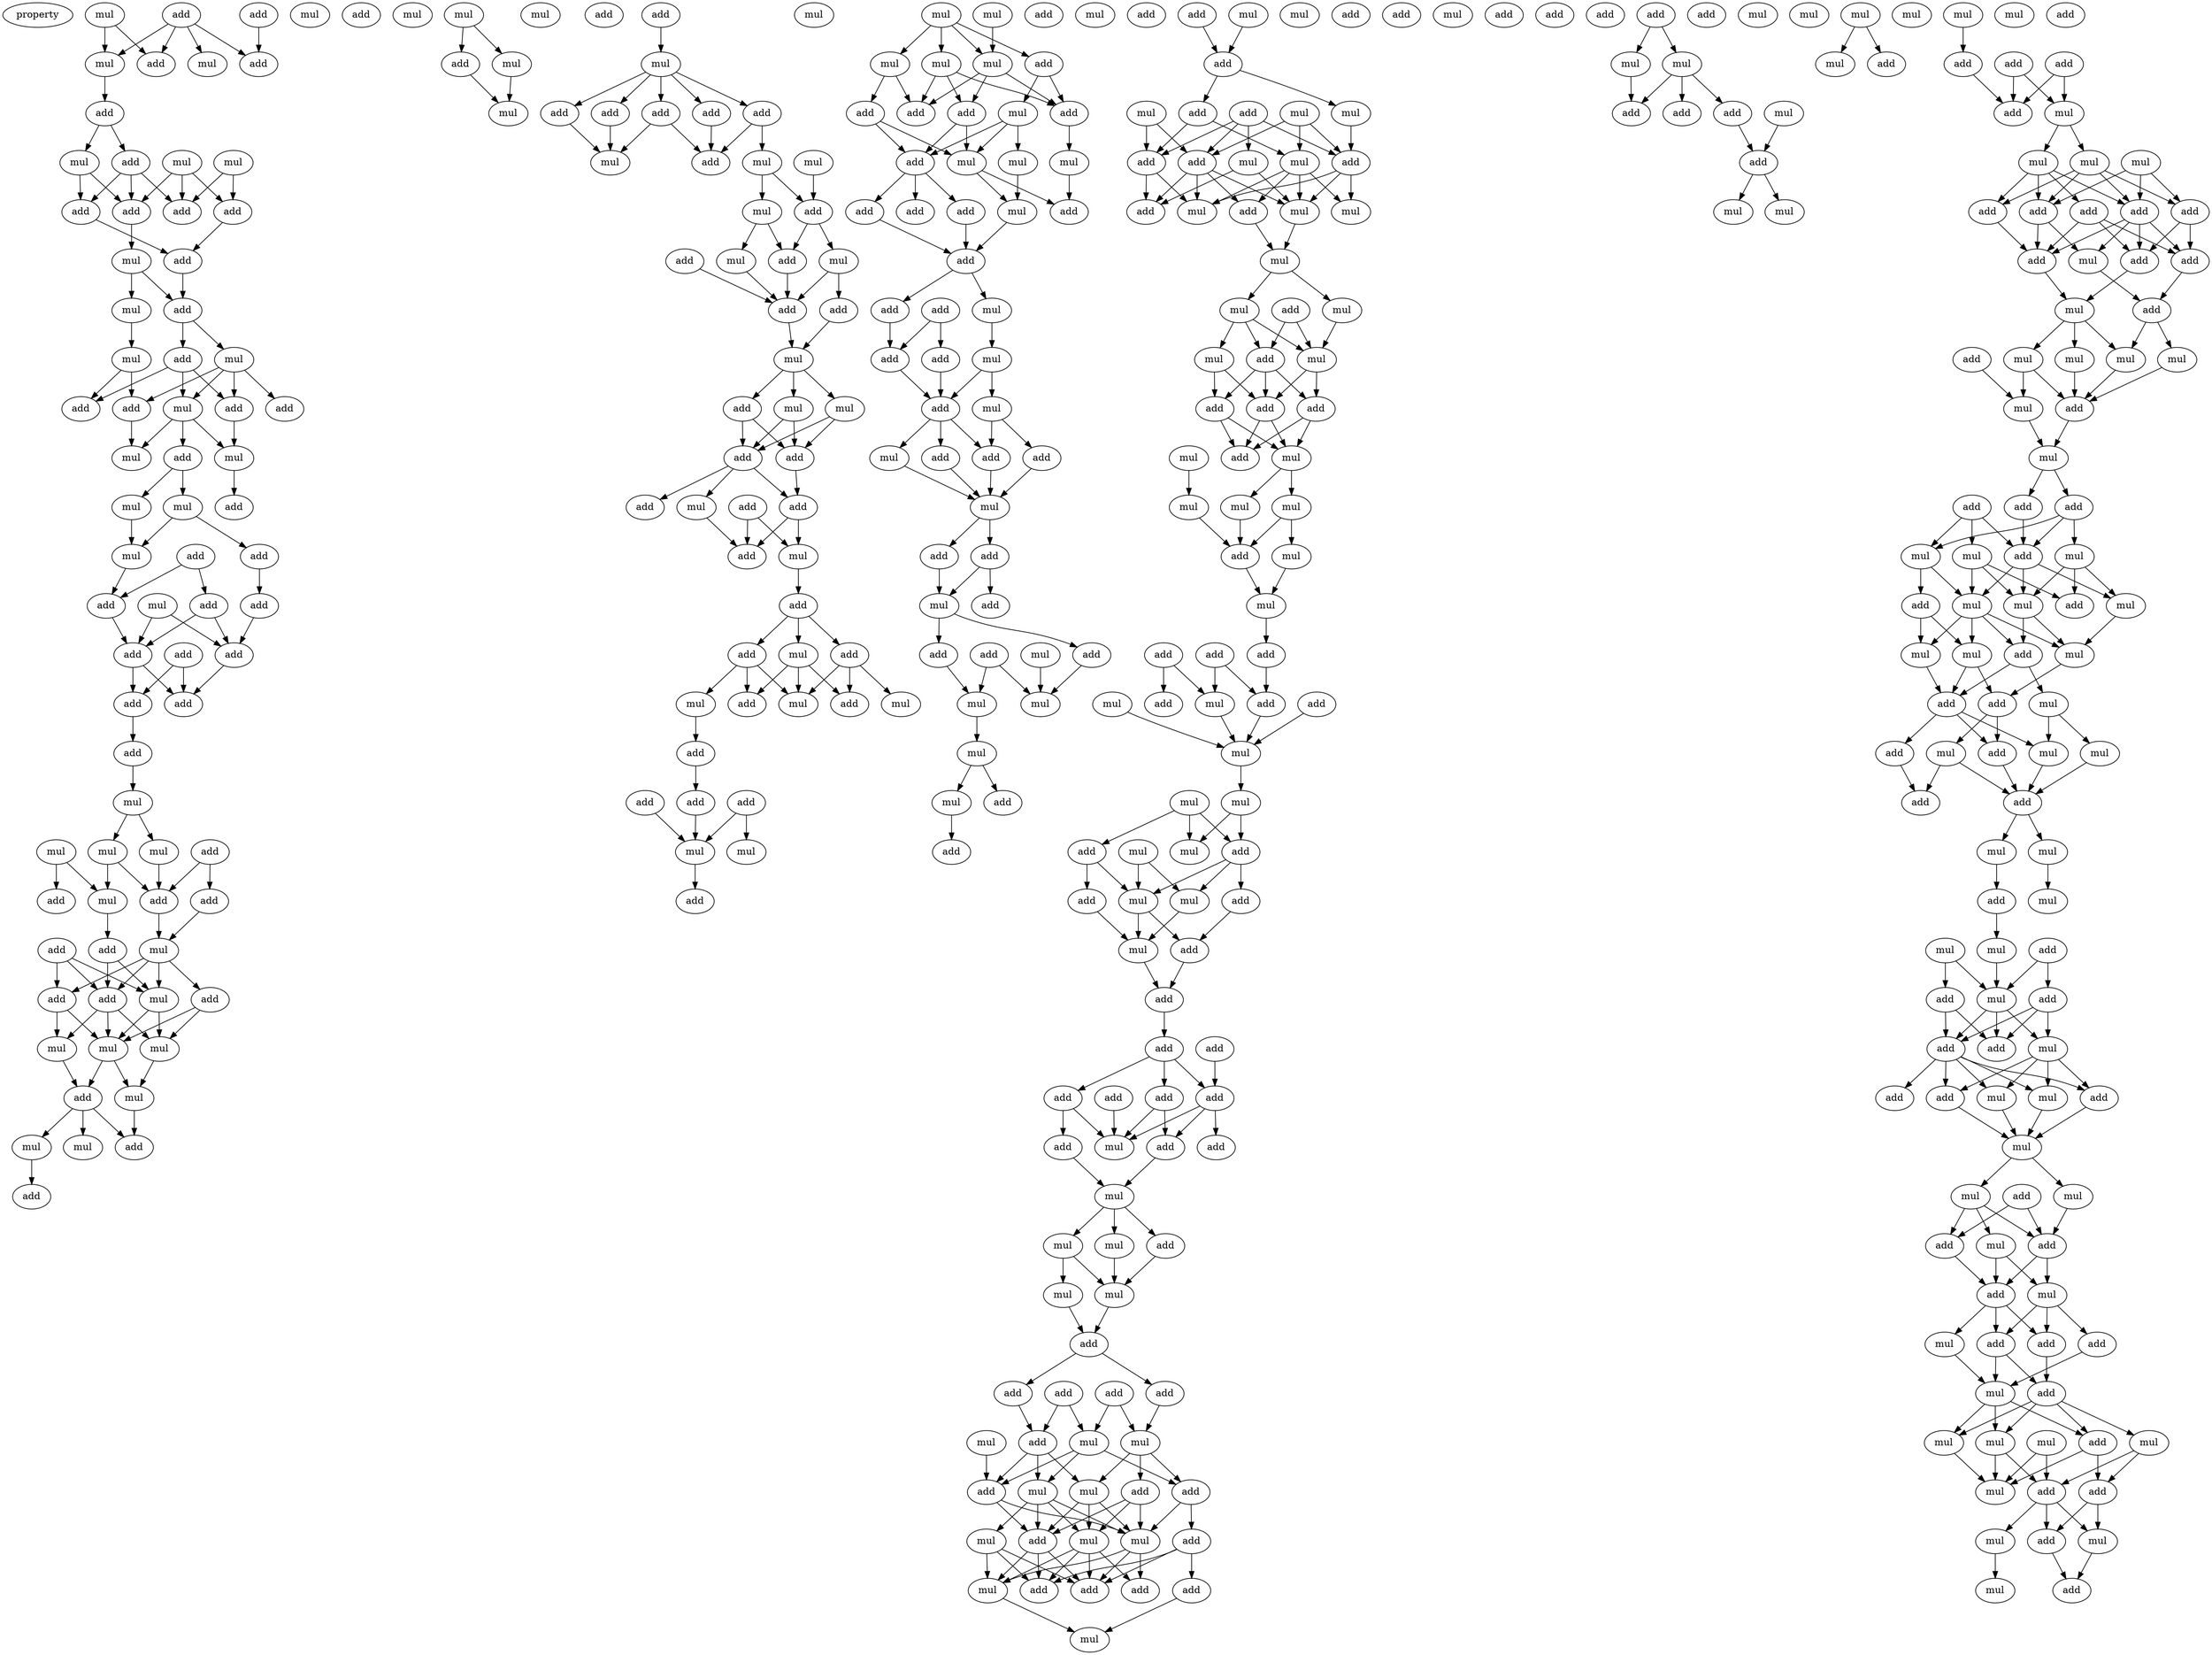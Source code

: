 digraph {
    node [fontcolor=black]
    property [mul=2,lf=1.3]
    0 [ label = mul ];
    1 [ label = add ];
    2 [ label = add ];
    3 [ label = mul ];
    4 [ label = mul ];
    5 [ label = add ];
    6 [ label = mul ];
    7 [ label = add ];
    8 [ label = add ];
    9 [ label = add ];
    10 [ label = mul ];
    11 [ label = add ];
    12 [ label = mul ];
    13 [ label = mul ];
    14 [ label = add ];
    15 [ label = add ];
    16 [ label = add ];
    17 [ label = add ];
    18 [ label = add ];
    19 [ label = mul ];
    20 [ label = mul ];
    21 [ label = add ];
    22 [ label = mul ];
    23 [ label = add ];
    24 [ label = mul ];
    25 [ label = add ];
    26 [ label = mul ];
    27 [ label = add ];
    28 [ label = add ];
    29 [ label = add ];
    30 [ label = mul ];
    31 [ label = mul ];
    32 [ label = add ];
    33 [ label = add ];
    34 [ label = mul ];
    35 [ label = mul ];
    36 [ label = add ];
    37 [ label = mul ];
    38 [ label = add ];
    39 [ label = add ];
    40 [ label = add ];
    41 [ label = mul ];
    42 [ label = add ];
    43 [ label = add ];
    44 [ label = add ];
    45 [ label = add ];
    46 [ label = add ];
    47 [ label = add ];
    48 [ label = add ];
    49 [ label = mul ];
    50 [ label = mul ];
    51 [ label = add ];
    52 [ label = mul ];
    53 [ label = mul ];
    54 [ label = add ];
    55 [ label = add ];
    56 [ label = add ];
    57 [ label = mul ];
    58 [ label = mul ];
    59 [ label = add ];
    60 [ label = add ];
    61 [ label = mul ];
    62 [ label = add ];
    63 [ label = add ];
    64 [ label = add ];
    65 [ label = mul ];
    66 [ label = mul ];
    67 [ label = mul ];
    68 [ label = mul ];
    69 [ label = add ];
    70 [ label = mul ];
    71 [ label = mul ];
    72 [ label = add ];
    73 [ label = add ];
    74 [ label = mul ];
    75 [ label = mul ];
    76 [ label = add ];
    77 [ label = mul ];
    78 [ label = mul ];
    79 [ label = add ];
    80 [ label = mul ];
    81 [ label = add ];
    82 [ label = mul ];
    83 [ label = add ];
    84 [ label = add ];
    85 [ label = add ];
    86 [ label = add ];
    87 [ label = add ];
    88 [ label = mul ];
    89 [ label = mul ];
    90 [ label = add ];
    91 [ label = mul ];
    92 [ label = mul ];
    93 [ label = add ];
    94 [ label = add ];
    95 [ label = add ];
    96 [ label = mul ];
    97 [ label = mul ];
    98 [ label = add ];
    99 [ label = add ];
    100 [ label = mul ];
    101 [ label = add ];
    102 [ label = mul ];
    103 [ label = mul ];
    104 [ label = add ];
    105 [ label = add ];
    106 [ label = add ];
    107 [ label = mul ];
    108 [ label = add ];
    109 [ label = add ];
    110 [ label = add ];
    111 [ label = mul ];
    112 [ label = add ];
    113 [ label = mul ];
    114 [ label = add ];
    115 [ label = add ];
    116 [ label = mul ];
    117 [ label = add ];
    118 [ label = add ];
    119 [ label = mul ];
    120 [ label = mul ];
    121 [ label = add ];
    122 [ label = add ];
    123 [ label = add ];
    124 [ label = add ];
    125 [ label = mul ];
    126 [ label = mul ];
    127 [ label = mul ];
    128 [ label = add ];
    129 [ label = mul ];
    130 [ label = mul ];
    131 [ label = add ];
    132 [ label = mul ];
    133 [ label = mul ];
    134 [ label = mul ];
    135 [ label = add ];
    136 [ label = add ];
    137 [ label = mul ];
    138 [ label = add ];
    139 [ label = add ];
    140 [ label = mul ];
    141 [ label = mul ];
    142 [ label = add ];
    143 [ label = mul ];
    144 [ label = add ];
    145 [ label = add ];
    146 [ label = add ];
    147 [ label = mul ];
    148 [ label = add ];
    149 [ label = add ];
    150 [ label = add ];
    151 [ label = add ];
    152 [ label = mul ];
    153 [ label = add ];
    154 [ label = add ];
    155 [ label = add ];
    156 [ label = mul ];
    157 [ label = add ];
    158 [ label = mul ];
    159 [ label = mul ];
    160 [ label = add ];
    161 [ label = add ];
    162 [ label = add ];
    163 [ label = mul ];
    164 [ label = mul ];
    165 [ label = add ];
    166 [ label = add ];
    167 [ label = add ];
    168 [ label = mul ];
    169 [ label = add ];
    170 [ label = mul ];
    171 [ label = add ];
    172 [ label = add ];
    173 [ label = add ];
    174 [ label = mul ];
    175 [ label = mul ];
    176 [ label = mul ];
    177 [ label = mul ];
    178 [ label = add ];
    179 [ label = add ];
    180 [ label = mul ];
    181 [ label = add ];
    182 [ label = add ];
    183 [ label = mul ];
    184 [ label = mul ];
    185 [ label = add ];
    186 [ label = mul ];
    187 [ label = add ];
    188 [ label = add ];
    189 [ label = mul ];
    190 [ label = add ];
    191 [ label = add ];
    192 [ label = mul ];
    193 [ label = mul ];
    194 [ label = mul ];
    195 [ label = mul ];
    196 [ label = add ];
    197 [ label = add ];
    198 [ label = mul ];
    199 [ label = mul ];
    200 [ label = add ];
    201 [ label = mul ];
    202 [ label = add ];
    203 [ label = mul ];
    204 [ label = mul ];
    205 [ label = mul ];
    206 [ label = add ];
    207 [ label = add ];
    208 [ label = add ];
    209 [ label = add ];
    210 [ label = mul ];
    211 [ label = add ];
    212 [ label = mul ];
    213 [ label = mul ];
    214 [ label = mul ];
    215 [ label = mul ];
    216 [ label = add ];
    217 [ label = add ];
    218 [ label = mul ];
    219 [ label = mul ];
    220 [ label = add ];
    221 [ label = add ];
    222 [ label = add ];
    223 [ label = add ];
    224 [ label = add ];
    225 [ label = mul ];
    226 [ label = mul ];
    227 [ label = add ];
    228 [ label = mul ];
    229 [ label = mul ];
    230 [ label = mul ];
    231 [ label = mul ];
    232 [ label = add ];
    233 [ label = mul ];
    234 [ label = add ];
    235 [ label = mul ];
    236 [ label = mul ];
    237 [ label = add ];
    238 [ label = add ];
    239 [ label = mul ];
    240 [ label = add ];
    241 [ label = add ];
    242 [ label = mul ];
    243 [ label = add ];
    244 [ label = add ];
    245 [ label = add ];
    246 [ label = add ];
    247 [ label = add ];
    248 [ label = add ];
    249 [ label = add ];
    250 [ label = add ];
    251 [ label = add ];
    252 [ label = add ];
    253 [ label = mul ];
    254 [ label = mul ];
    255 [ label = add ];
    256 [ label = mul ];
    257 [ label = add ];
    258 [ label = add ];
    259 [ label = mul ];
    260 [ label = mul ];
    261 [ label = mul ];
    262 [ label = add ];
    263 [ label = add ];
    264 [ label = add ];
    265 [ label = add ];
    266 [ label = add ];
    267 [ label = add ];
    268 [ label = mul ];
    269 [ label = mul ];
    270 [ label = mul ];
    271 [ label = add ];
    272 [ label = mul ];
    273 [ label = add ];
    274 [ label = mul ];
    275 [ label = add ];
    276 [ label = add ];
    277 [ label = add ];
    278 [ label = mul ];
    279 [ label = mul ];
    280 [ label = mul ];
    281 [ label = add ];
    282 [ label = add ];
    283 [ label = add ];
    284 [ label = add ];
    285 [ label = mul ];
    286 [ label = add ];
    287 [ label = mul ];
    288 [ label = mul ];
    289 [ label = mul ];
    290 [ label = add ];
    291 [ label = add ];
    292 [ label = mul ];
    293 [ label = add ];
    294 [ label = add ];
    295 [ label = add ];
    296 [ label = mul ];
    297 [ label = mul ];
    298 [ label = mul ];
    299 [ label = mul ];
    300 [ label = mul ];
    301 [ label = mul ];
    302 [ label = add ];
    303 [ label = mul ];
    304 [ label = mul ];
    305 [ label = mul ];
    306 [ label = add ];
    307 [ label = add ];
    308 [ label = add ];
    309 [ label = add ];
    310 [ label = mul ];
    311 [ label = mul ];
    312 [ label = mul ];
    313 [ label = mul ];
    314 [ label = add ];
    315 [ label = add ];
    316 [ label = add ];
    317 [ label = add ];
    318 [ label = add ];
    319 [ label = add ];
    320 [ label = add ];
    321 [ label = add ];
    322 [ label = mul ];
    323 [ label = add ];
    324 [ label = mul ];
    325 [ label = mul ];
    326 [ label = mul ];
    327 [ label = mul ];
    328 [ label = add ];
    329 [ label = mul ];
    330 [ label = mul ];
    331 [ label = add ];
    332 [ label = mul ];
    333 [ label = add ];
    334 [ label = add ];
    335 [ label = add ];
    336 [ label = mul ];
    337 [ label = mul ];
    338 [ label = add ];
    339 [ label = mul ];
    340 [ label = add ];
    341 [ label = mul ];
    342 [ label = add ];
    343 [ label = mul ];
    344 [ label = mul ];
    345 [ label = mul ];
    346 [ label = add ];
    347 [ label = mul ];
    348 [ label = mul ];
    349 [ label = add ];
    350 [ label = add ];
    351 [ label = mul ];
    352 [ label = add ];
    353 [ label = mul ];
    354 [ label = mul ];
    355 [ label = add ];
    356 [ label = mul ];
    357 [ label = add ];
    358 [ label = add ];
    359 [ label = mul ];
    360 [ label = mul ];
    361 [ label = mul ];
    362 [ label = add ];
    363 [ label = mul ];
    364 [ label = mul ];
    365 [ label = add ];
    366 [ label = add ];
    367 [ label = add ];
    368 [ label = mul ];
    369 [ label = add ];
    370 [ label = add ];
    371 [ label = mul ];
    372 [ label = add ];
    373 [ label = add ];
    374 [ label = mul ];
    375 [ label = mul ];
    376 [ label = add ];
    377 [ label = mul ];
    378 [ label = mul ];
    379 [ label = mul ];
    380 [ label = add ];
    381 [ label = add ];
    382 [ label = add ];
    383 [ label = add ];
    384 [ label = mul ];
    385 [ label = add ];
    386 [ label = mul ];
    387 [ label = mul ];
    388 [ label = add ];
    389 [ label = add ];
    390 [ label = add ];
    391 [ label = add ];
    392 [ label = mul ];
    393 [ label = add ];
    394 [ label = mul ];
    395 [ label = mul ];
    396 [ label = mul ];
    397 [ label = mul ];
    398 [ label = mul ];
    399 [ label = add ];
    400 [ label = add ];
    401 [ label = mul ];
    402 [ label = mul ];
    403 [ label = add ];
    404 [ label = mul ];
    405 [ label = add ];
    0 -> 3 [ name = 0 ];
    0 -> 7 [ name = 1 ];
    1 -> 3 [ name = 2 ];
    1 -> 4 [ name = 3 ];
    1 -> 5 [ name = 4 ];
    1 -> 7 [ name = 5 ];
    2 -> 5 [ name = 6 ];
    3 -> 8 [ name = 7 ];
    8 -> 9 [ name = 8 ];
    8 -> 10 [ name = 9 ];
    9 -> 14 [ name = 10 ];
    9 -> 15 [ name = 11 ];
    9 -> 17 [ name = 12 ];
    10 -> 14 [ name = 13 ];
    10 -> 17 [ name = 14 ];
    12 -> 15 [ name = 15 ];
    12 -> 16 [ name = 16 ];
    12 -> 17 [ name = 17 ];
    13 -> 15 [ name = 18 ];
    13 -> 16 [ name = 19 ];
    14 -> 18 [ name = 20 ];
    16 -> 18 [ name = 21 ];
    17 -> 19 [ name = 22 ];
    18 -> 21 [ name = 23 ];
    19 -> 20 [ name = 24 ];
    19 -> 21 [ name = 25 ];
    20 -> 22 [ name = 26 ];
    21 -> 23 [ name = 27 ];
    21 -> 24 [ name = 28 ];
    22 -> 27 [ name = 29 ];
    22 -> 29 [ name = 30 ];
    23 -> 26 [ name = 31 ];
    23 -> 27 [ name = 32 ];
    23 -> 28 [ name = 33 ];
    24 -> 25 [ name = 34 ];
    24 -> 26 [ name = 35 ];
    24 -> 28 [ name = 36 ];
    24 -> 29 [ name = 37 ];
    26 -> 30 [ name = 38 ];
    26 -> 31 [ name = 39 ];
    26 -> 32 [ name = 40 ];
    28 -> 30 [ name = 41 ];
    29 -> 31 [ name = 42 ];
    30 -> 33 [ name = 43 ];
    32 -> 34 [ name = 44 ];
    32 -> 35 [ name = 45 ];
    34 -> 37 [ name = 46 ];
    35 -> 37 [ name = 47 ];
    35 -> 38 [ name = 48 ];
    36 -> 39 [ name = 49 ];
    36 -> 42 [ name = 50 ];
    37 -> 42 [ name = 51 ];
    38 -> 40 [ name = 52 ];
    39 -> 44 [ name = 53 ];
    39 -> 45 [ name = 54 ];
    40 -> 44 [ name = 55 ];
    41 -> 44 [ name = 56 ];
    41 -> 45 [ name = 57 ];
    42 -> 45 [ name = 58 ];
    43 -> 46 [ name = 59 ];
    43 -> 47 [ name = 60 ];
    44 -> 47 [ name = 61 ];
    45 -> 46 [ name = 62 ];
    45 -> 47 [ name = 63 ];
    46 -> 48 [ name = 64 ];
    48 -> 49 [ name = 65 ];
    49 -> 50 [ name = 66 ];
    49 -> 52 [ name = 67 ];
    50 -> 56 [ name = 68 ];
    50 -> 57 [ name = 69 ];
    51 -> 55 [ name = 70 ];
    51 -> 56 [ name = 71 ];
    52 -> 56 [ name = 72 ];
    53 -> 54 [ name = 73 ];
    53 -> 57 [ name = 74 ];
    55 -> 58 [ name = 75 ];
    56 -> 58 [ name = 76 ];
    57 -> 60 [ name = 77 ];
    58 -> 61 [ name = 78 ];
    58 -> 62 [ name = 79 ];
    58 -> 63 [ name = 80 ];
    58 -> 64 [ name = 81 ];
    59 -> 61 [ name = 82 ];
    59 -> 62 [ name = 83 ];
    59 -> 64 [ name = 84 ];
    60 -> 61 [ name = 85 ];
    60 -> 62 [ name = 86 ];
    61 -> 65 [ name = 87 ];
    61 -> 66 [ name = 88 ];
    62 -> 65 [ name = 89 ];
    62 -> 66 [ name = 90 ];
    62 -> 67 [ name = 91 ];
    63 -> 65 [ name = 92 ];
    63 -> 66 [ name = 93 ];
    64 -> 65 [ name = 94 ];
    64 -> 67 [ name = 95 ];
    65 -> 68 [ name = 96 ];
    65 -> 69 [ name = 97 ];
    66 -> 68 [ name = 98 ];
    67 -> 69 [ name = 99 ];
    68 -> 72 [ name = 100 ];
    69 -> 70 [ name = 101 ];
    69 -> 71 [ name = 102 ];
    69 -> 72 [ name = 103 ];
    71 -> 73 [ name = 104 ];
    75 -> 76 [ name = 105 ];
    75 -> 77 [ name = 106 ];
    76 -> 80 [ name = 107 ];
    77 -> 80 [ name = 108 ];
    81 -> 82 [ name = 109 ];
    82 -> 83 [ name = 110 ];
    82 -> 84 [ name = 111 ];
    82 -> 85 [ name = 112 ];
    82 -> 86 [ name = 113 ];
    82 -> 87 [ name = 114 ];
    83 -> 89 [ name = 115 ];
    84 -> 90 [ name = 116 ];
    85 -> 89 [ name = 117 ];
    85 -> 90 [ name = 118 ];
    86 -> 89 [ name = 119 ];
    87 -> 90 [ name = 120 ];
    87 -> 91 [ name = 121 ];
    88 -> 93 [ name = 122 ];
    91 -> 92 [ name = 123 ];
    91 -> 93 [ name = 124 ];
    92 -> 95 [ name = 125 ];
    92 -> 97 [ name = 126 ];
    93 -> 95 [ name = 127 ];
    93 -> 96 [ name = 128 ];
    94 -> 98 [ name = 129 ];
    95 -> 98 [ name = 130 ];
    96 -> 98 [ name = 131 ];
    96 -> 99 [ name = 132 ];
    97 -> 98 [ name = 133 ];
    98 -> 100 [ name = 134 ];
    99 -> 100 [ name = 135 ];
    100 -> 101 [ name = 136 ];
    100 -> 102 [ name = 137 ];
    100 -> 103 [ name = 138 ];
    101 -> 104 [ name = 139 ];
    101 -> 105 [ name = 140 ];
    102 -> 104 [ name = 141 ];
    102 -> 105 [ name = 142 ];
    103 -> 104 [ name = 143 ];
    103 -> 105 [ name = 144 ];
    104 -> 106 [ name = 145 ];
    104 -> 107 [ name = 146 ];
    104 -> 109 [ name = 147 ];
    105 -> 109 [ name = 148 ];
    107 -> 110 [ name = 149 ];
    108 -> 110 [ name = 150 ];
    108 -> 111 [ name = 151 ];
    109 -> 110 [ name = 152 ];
    109 -> 111 [ name = 153 ];
    111 -> 112 [ name = 154 ];
    112 -> 113 [ name = 155 ];
    112 -> 114 [ name = 156 ];
    112 -> 115 [ name = 157 ];
    113 -> 117 [ name = 158 ];
    113 -> 118 [ name = 159 ];
    113 -> 120 [ name = 160 ];
    114 -> 116 [ name = 161 ];
    114 -> 118 [ name = 162 ];
    114 -> 120 [ name = 163 ];
    115 -> 117 [ name = 164 ];
    115 -> 119 [ name = 165 ];
    115 -> 120 [ name = 166 ];
    119 -> 121 [ name = 167 ];
    121 -> 123 [ name = 168 ];
    122 -> 125 [ name = 169 ];
    122 -> 126 [ name = 170 ];
    123 -> 126 [ name = 171 ];
    124 -> 126 [ name = 172 ];
    126 -> 128 [ name = 173 ];
    129 -> 131 [ name = 174 ];
    129 -> 132 [ name = 175 ];
    129 -> 133 [ name = 176 ];
    129 -> 134 [ name = 177 ];
    130 -> 133 [ name = 178 ];
    131 -> 135 [ name = 179 ];
    131 -> 137 [ name = 180 ];
    132 -> 135 [ name = 181 ];
    132 -> 136 [ name = 182 ];
    132 -> 139 [ name = 183 ];
    133 -> 135 [ name = 184 ];
    133 -> 136 [ name = 185 ];
    133 -> 139 [ name = 186 ];
    134 -> 138 [ name = 187 ];
    134 -> 139 [ name = 188 ];
    135 -> 141 [ name = 189 ];
    136 -> 142 [ name = 190 ];
    136 -> 143 [ name = 191 ];
    137 -> 140 [ name = 192 ];
    137 -> 142 [ name = 193 ];
    137 -> 143 [ name = 194 ];
    138 -> 142 [ name = 195 ];
    138 -> 143 [ name = 196 ];
    140 -> 147 [ name = 197 ];
    141 -> 144 [ name = 198 ];
    142 -> 145 [ name = 199 ];
    142 -> 146 [ name = 200 ];
    142 -> 148 [ name = 201 ];
    143 -> 144 [ name = 202 ];
    143 -> 147 [ name = 203 ];
    145 -> 149 [ name = 204 ];
    147 -> 149 [ name = 205 ];
    148 -> 149 [ name = 206 ];
    149 -> 151 [ name = 207 ];
    149 -> 152 [ name = 208 ];
    150 -> 154 [ name = 209 ];
    150 -> 155 [ name = 210 ];
    151 -> 154 [ name = 211 ];
    152 -> 156 [ name = 212 ];
    154 -> 157 [ name = 213 ];
    155 -> 157 [ name = 214 ];
    156 -> 157 [ name = 215 ];
    156 -> 158 [ name = 216 ];
    157 -> 159 [ name = 217 ];
    157 -> 160 [ name = 218 ];
    157 -> 161 [ name = 219 ];
    158 -> 160 [ name = 220 ];
    158 -> 162 [ name = 221 ];
    159 -> 163 [ name = 222 ];
    160 -> 163 [ name = 223 ];
    161 -> 163 [ name = 224 ];
    162 -> 163 [ name = 225 ];
    163 -> 166 [ name = 226 ];
    163 -> 167 [ name = 227 ];
    166 -> 168 [ name = 228 ];
    167 -> 168 [ name = 229 ];
    167 -> 169 [ name = 230 ];
    168 -> 172 [ name = 231 ];
    168 -> 173 [ name = 232 ];
    170 -> 174 [ name = 233 ];
    171 -> 174 [ name = 234 ];
    171 -> 175 [ name = 235 ];
    172 -> 175 [ name = 236 ];
    173 -> 174 [ name = 237 ];
    175 -> 176 [ name = 238 ];
    176 -> 177 [ name = 239 ];
    176 -> 178 [ name = 240 ];
    177 -> 181 [ name = 241 ];
    179 -> 182 [ name = 242 ];
    180 -> 182 [ name = 243 ];
    182 -> 184 [ name = 244 ];
    182 -> 185 [ name = 245 ];
    183 -> 189 [ name = 246 ];
    183 -> 190 [ name = 247 ];
    183 -> 191 [ name = 248 ];
    184 -> 191 [ name = 249 ];
    185 -> 188 [ name = 250 ];
    185 -> 189 [ name = 251 ];
    186 -> 188 [ name = 252 ];
    186 -> 190 [ name = 253 ];
    187 -> 188 [ name = 254 ];
    187 -> 190 [ name = 255 ];
    187 -> 191 [ name = 256 ];
    187 -> 192 [ name = 257 ];
    188 -> 193 [ name = 258 ];
    188 -> 196 [ name = 259 ];
    189 -> 193 [ name = 260 ];
    189 -> 194 [ name = 261 ];
    189 -> 195 [ name = 262 ];
    189 -> 197 [ name = 263 ];
    190 -> 193 [ name = 264 ];
    190 -> 195 [ name = 265 ];
    190 -> 196 [ name = 266 ];
    190 -> 197 [ name = 267 ];
    191 -> 193 [ name = 268 ];
    191 -> 194 [ name = 269 ];
    191 -> 195 [ name = 270 ];
    192 -> 195 [ name = 271 ];
    192 -> 196 [ name = 272 ];
    195 -> 198 [ name = 273 ];
    197 -> 198 [ name = 274 ];
    198 -> 201 [ name = 275 ];
    198 -> 203 [ name = 276 ];
    201 -> 204 [ name = 277 ];
    202 -> 204 [ name = 278 ];
    202 -> 206 [ name = 279 ];
    203 -> 204 [ name = 280 ];
    203 -> 205 [ name = 281 ];
    203 -> 206 [ name = 282 ];
    204 -> 207 [ name = 283 ];
    204 -> 209 [ name = 284 ];
    205 -> 208 [ name = 285 ];
    205 -> 209 [ name = 286 ];
    206 -> 207 [ name = 287 ];
    206 -> 208 [ name = 288 ];
    206 -> 209 [ name = 289 ];
    207 -> 211 [ name = 290 ];
    207 -> 212 [ name = 291 ];
    208 -> 211 [ name = 292 ];
    208 -> 212 [ name = 293 ];
    209 -> 211 [ name = 294 ];
    209 -> 212 [ name = 295 ];
    210 -> 213 [ name = 296 ];
    212 -> 214 [ name = 297 ];
    212 -> 215 [ name = 298 ];
    213 -> 217 [ name = 299 ];
    214 -> 217 [ name = 300 ];
    214 -> 218 [ name = 301 ];
    215 -> 217 [ name = 302 ];
    217 -> 219 [ name = 303 ];
    218 -> 219 [ name = 304 ];
    219 -> 222 [ name = 305 ];
    220 -> 226 [ name = 306 ];
    220 -> 227 [ name = 307 ];
    221 -> 223 [ name = 308 ];
    221 -> 226 [ name = 309 ];
    222 -> 227 [ name = 310 ];
    224 -> 228 [ name = 311 ];
    225 -> 228 [ name = 312 ];
    226 -> 228 [ name = 313 ];
    227 -> 228 [ name = 314 ];
    228 -> 230 [ name = 315 ];
    229 -> 232 [ name = 316 ];
    229 -> 233 [ name = 317 ];
    229 -> 234 [ name = 318 ];
    230 -> 232 [ name = 319 ];
    230 -> 233 [ name = 320 ];
    231 -> 235 [ name = 321 ];
    231 -> 236 [ name = 322 ];
    232 -> 235 [ name = 323 ];
    232 -> 236 [ name = 324 ];
    232 -> 238 [ name = 325 ];
    234 -> 235 [ name = 326 ];
    234 -> 237 [ name = 327 ];
    235 -> 239 [ name = 328 ];
    235 -> 240 [ name = 329 ];
    236 -> 239 [ name = 330 ];
    237 -> 239 [ name = 331 ];
    238 -> 240 [ name = 332 ];
    239 -> 241 [ name = 333 ];
    240 -> 241 [ name = 334 ];
    241 -> 244 [ name = 335 ];
    243 -> 245 [ name = 336 ];
    244 -> 245 [ name = 337 ];
    244 -> 246 [ name = 338 ];
    244 -> 248 [ name = 339 ];
    245 -> 251 [ name = 340 ];
    245 -> 252 [ name = 341 ];
    245 -> 253 [ name = 342 ];
    246 -> 249 [ name = 343 ];
    246 -> 253 [ name = 344 ];
    247 -> 253 [ name = 345 ];
    248 -> 251 [ name = 346 ];
    248 -> 253 [ name = 347 ];
    249 -> 254 [ name = 348 ];
    251 -> 254 [ name = 349 ];
    254 -> 255 [ name = 350 ];
    254 -> 256 [ name = 351 ];
    254 -> 259 [ name = 352 ];
    255 -> 261 [ name = 353 ];
    256 -> 260 [ name = 354 ];
    256 -> 261 [ name = 355 ];
    259 -> 261 [ name = 356 ];
    260 -> 262 [ name = 357 ];
    261 -> 262 [ name = 358 ];
    262 -> 265 [ name = 359 ];
    262 -> 266 [ name = 360 ];
    263 -> 267 [ name = 361 ];
    263 -> 270 [ name = 362 ];
    264 -> 268 [ name = 363 ];
    264 -> 270 [ name = 364 ];
    265 -> 267 [ name = 365 ];
    266 -> 268 [ name = 366 ];
    267 -> 272 [ name = 367 ];
    267 -> 273 [ name = 368 ];
    267 -> 274 [ name = 369 ];
    268 -> 271 [ name = 370 ];
    268 -> 274 [ name = 371 ];
    268 -> 275 [ name = 372 ];
    269 -> 273 [ name = 373 ];
    270 -> 271 [ name = 374 ];
    270 -> 272 [ name = 375 ];
    270 -> 273 [ name = 376 ];
    271 -> 277 [ name = 377 ];
    271 -> 279 [ name = 378 ];
    272 -> 276 [ name = 379 ];
    272 -> 278 [ name = 380 ];
    272 -> 279 [ name = 381 ];
    272 -> 280 [ name = 382 ];
    273 -> 276 [ name = 383 ];
    273 -> 279 [ name = 384 ];
    274 -> 276 [ name = 385 ];
    274 -> 278 [ name = 386 ];
    274 -> 279 [ name = 387 ];
    275 -> 276 [ name = 388 ];
    275 -> 278 [ name = 389 ];
    275 -> 279 [ name = 390 ];
    276 -> 281 [ name = 391 ];
    276 -> 283 [ name = 392 ];
    276 -> 285 [ name = 393 ];
    277 -> 281 [ name = 394 ];
    277 -> 283 [ name = 395 ];
    277 -> 284 [ name = 396 ];
    278 -> 281 [ name = 397 ];
    278 -> 282 [ name = 398 ];
    278 -> 283 [ name = 399 ];
    278 -> 285 [ name = 400 ];
    279 -> 281 [ name = 401 ];
    279 -> 282 [ name = 402 ];
    279 -> 285 [ name = 403 ];
    280 -> 281 [ name = 404 ];
    280 -> 283 [ name = 405 ];
    280 -> 285 [ name = 406 ];
    284 -> 287 [ name = 407 ];
    285 -> 287 [ name = 408 ];
    286 -> 288 [ name = 409 ];
    286 -> 289 [ name = 410 ];
    288 -> 294 [ name = 411 ];
    289 -> 291 [ name = 412 ];
    289 -> 293 [ name = 413 ];
    289 -> 294 [ name = 414 ];
    292 -> 295 [ name = 415 ];
    293 -> 295 [ name = 416 ];
    295 -> 296 [ name = 417 ];
    295 -> 299 [ name = 418 ];
    300 -> 301 [ name = 419 ];
    300 -> 302 [ name = 420 ];
    304 -> 308 [ name = 421 ];
    306 -> 309 [ name = 422 ];
    306 -> 310 [ name = 423 ];
    307 -> 309 [ name = 424 ];
    307 -> 310 [ name = 425 ];
    308 -> 309 [ name = 426 ];
    310 -> 312 [ name = 427 ];
    310 -> 313 [ name = 428 ];
    311 -> 314 [ name = 429 ];
    311 -> 317 [ name = 430 ];
    311 -> 318 [ name = 431 ];
    312 -> 314 [ name = 432 ];
    312 -> 315 [ name = 433 ];
    312 -> 317 [ name = 434 ];
    312 -> 318 [ name = 435 ];
    313 -> 315 [ name = 436 ];
    313 -> 316 [ name = 437 ];
    313 -> 317 [ name = 438 ];
    313 -> 318 [ name = 439 ];
    314 -> 319 [ name = 440 ];
    314 -> 321 [ name = 441 ];
    315 -> 320 [ name = 442 ];
    316 -> 319 [ name = 443 ];
    316 -> 320 [ name = 444 ];
    316 -> 321 [ name = 445 ];
    317 -> 320 [ name = 446 ];
    317 -> 322 [ name = 447 ];
    318 -> 319 [ name = 448 ];
    318 -> 320 [ name = 449 ];
    318 -> 321 [ name = 450 ];
    318 -> 322 [ name = 451 ];
    319 -> 324 [ name = 452 ];
    320 -> 324 [ name = 453 ];
    321 -> 323 [ name = 454 ];
    322 -> 323 [ name = 455 ];
    323 -> 326 [ name = 456 ];
    323 -> 329 [ name = 457 ];
    324 -> 325 [ name = 458 ];
    324 -> 326 [ name = 459 ];
    324 -> 327 [ name = 460 ];
    325 -> 330 [ name = 461 ];
    325 -> 331 [ name = 462 ];
    326 -> 331 [ name = 463 ];
    327 -> 331 [ name = 464 ];
    328 -> 330 [ name = 465 ];
    329 -> 331 [ name = 466 ];
    330 -> 332 [ name = 467 ];
    331 -> 332 [ name = 468 ];
    332 -> 334 [ name = 469 ];
    332 -> 335 [ name = 470 ];
    333 -> 337 [ name = 471 ];
    333 -> 338 [ name = 472 ];
    333 -> 339 [ name = 473 ];
    334 -> 336 [ name = 474 ];
    334 -> 338 [ name = 475 ];
    334 -> 339 [ name = 476 ];
    335 -> 338 [ name = 477 ];
    336 -> 340 [ name = 478 ];
    336 -> 343 [ name = 479 ];
    336 -> 344 [ name = 480 ];
    337 -> 340 [ name = 481 ];
    337 -> 341 [ name = 482 ];
    337 -> 343 [ name = 483 ];
    338 -> 341 [ name = 484 ];
    338 -> 343 [ name = 485 ];
    338 -> 344 [ name = 486 ];
    339 -> 341 [ name = 487 ];
    339 -> 342 [ name = 488 ];
    341 -> 345 [ name = 489 ];
    341 -> 346 [ name = 490 ];
    341 -> 347 [ name = 491 ];
    341 -> 348 [ name = 492 ];
    342 -> 345 [ name = 493 ];
    342 -> 347 [ name = 494 ];
    343 -> 346 [ name = 495 ];
    343 -> 348 [ name = 496 ];
    344 -> 348 [ name = 497 ];
    345 -> 349 [ name = 498 ];
    345 -> 350 [ name = 499 ];
    346 -> 349 [ name = 500 ];
    346 -> 351 [ name = 501 ];
    347 -> 349 [ name = 502 ];
    348 -> 350 [ name = 503 ];
    349 -> 352 [ name = 504 ];
    349 -> 355 [ name = 505 ];
    349 -> 356 [ name = 506 ];
    350 -> 353 [ name = 507 ];
    350 -> 355 [ name = 508 ];
    351 -> 354 [ name = 509 ];
    351 -> 356 [ name = 510 ];
    352 -> 358 [ name = 511 ];
    353 -> 357 [ name = 512 ];
    353 -> 358 [ name = 513 ];
    354 -> 357 [ name = 514 ];
    355 -> 357 [ name = 515 ];
    356 -> 357 [ name = 516 ];
    357 -> 359 [ name = 517 ];
    357 -> 360 [ name = 518 ];
    359 -> 362 [ name = 519 ];
    360 -> 361 [ name = 520 ];
    362 -> 363 [ name = 521 ];
    363 -> 368 [ name = 522 ];
    364 -> 367 [ name = 523 ];
    364 -> 368 [ name = 524 ];
    365 -> 366 [ name = 525 ];
    365 -> 368 [ name = 526 ];
    366 -> 369 [ name = 527 ];
    366 -> 370 [ name = 528 ];
    366 -> 371 [ name = 529 ];
    367 -> 369 [ name = 530 ];
    367 -> 370 [ name = 531 ];
    368 -> 369 [ name = 532 ];
    368 -> 370 [ name = 533 ];
    368 -> 371 [ name = 534 ];
    369 -> 372 [ name = 535 ];
    369 -> 373 [ name = 536 ];
    369 -> 374 [ name = 537 ];
    369 -> 375 [ name = 538 ];
    369 -> 376 [ name = 539 ];
    371 -> 372 [ name = 540 ];
    371 -> 373 [ name = 541 ];
    371 -> 374 [ name = 542 ];
    371 -> 375 [ name = 543 ];
    372 -> 377 [ name = 544 ];
    373 -> 377 [ name = 545 ];
    374 -> 377 [ name = 546 ];
    375 -> 377 [ name = 547 ];
    377 -> 378 [ name = 548 ];
    377 -> 379 [ name = 549 ];
    378 -> 383 [ name = 550 ];
    379 -> 382 [ name = 551 ];
    379 -> 383 [ name = 552 ];
    379 -> 384 [ name = 553 ];
    380 -> 382 [ name = 554 ];
    380 -> 383 [ name = 555 ];
    382 -> 385 [ name = 556 ];
    383 -> 385 [ name = 557 ];
    383 -> 386 [ name = 558 ];
    384 -> 385 [ name = 559 ];
    384 -> 386 [ name = 560 ];
    385 -> 387 [ name = 561 ];
    385 -> 388 [ name = 562 ];
    385 -> 389 [ name = 563 ];
    386 -> 388 [ name = 564 ];
    386 -> 389 [ name = 565 ];
    386 -> 390 [ name = 566 ];
    387 -> 392 [ name = 567 ];
    388 -> 391 [ name = 568 ];
    389 -> 391 [ name = 569 ];
    389 -> 392 [ name = 570 ];
    390 -> 392 [ name = 571 ];
    391 -> 393 [ name = 572 ];
    391 -> 395 [ name = 573 ];
    391 -> 396 [ name = 574 ];
    391 -> 397 [ name = 575 ];
    392 -> 393 [ name = 576 ];
    392 -> 396 [ name = 577 ];
    392 -> 397 [ name = 578 ];
    393 -> 398 [ name = 579 ];
    393 -> 400 [ name = 580 ];
    394 -> 398 [ name = 581 ];
    394 -> 399 [ name = 582 ];
    395 -> 399 [ name = 583 ];
    395 -> 400 [ name = 584 ];
    396 -> 398 [ name = 585 ];
    396 -> 399 [ name = 586 ];
    397 -> 398 [ name = 587 ];
    399 -> 401 [ name = 588 ];
    399 -> 402 [ name = 589 ];
    399 -> 403 [ name = 590 ];
    400 -> 401 [ name = 591 ];
    400 -> 403 [ name = 592 ];
    401 -> 405 [ name = 593 ];
    402 -> 404 [ name = 594 ];
    403 -> 405 [ name = 595 ];
}
